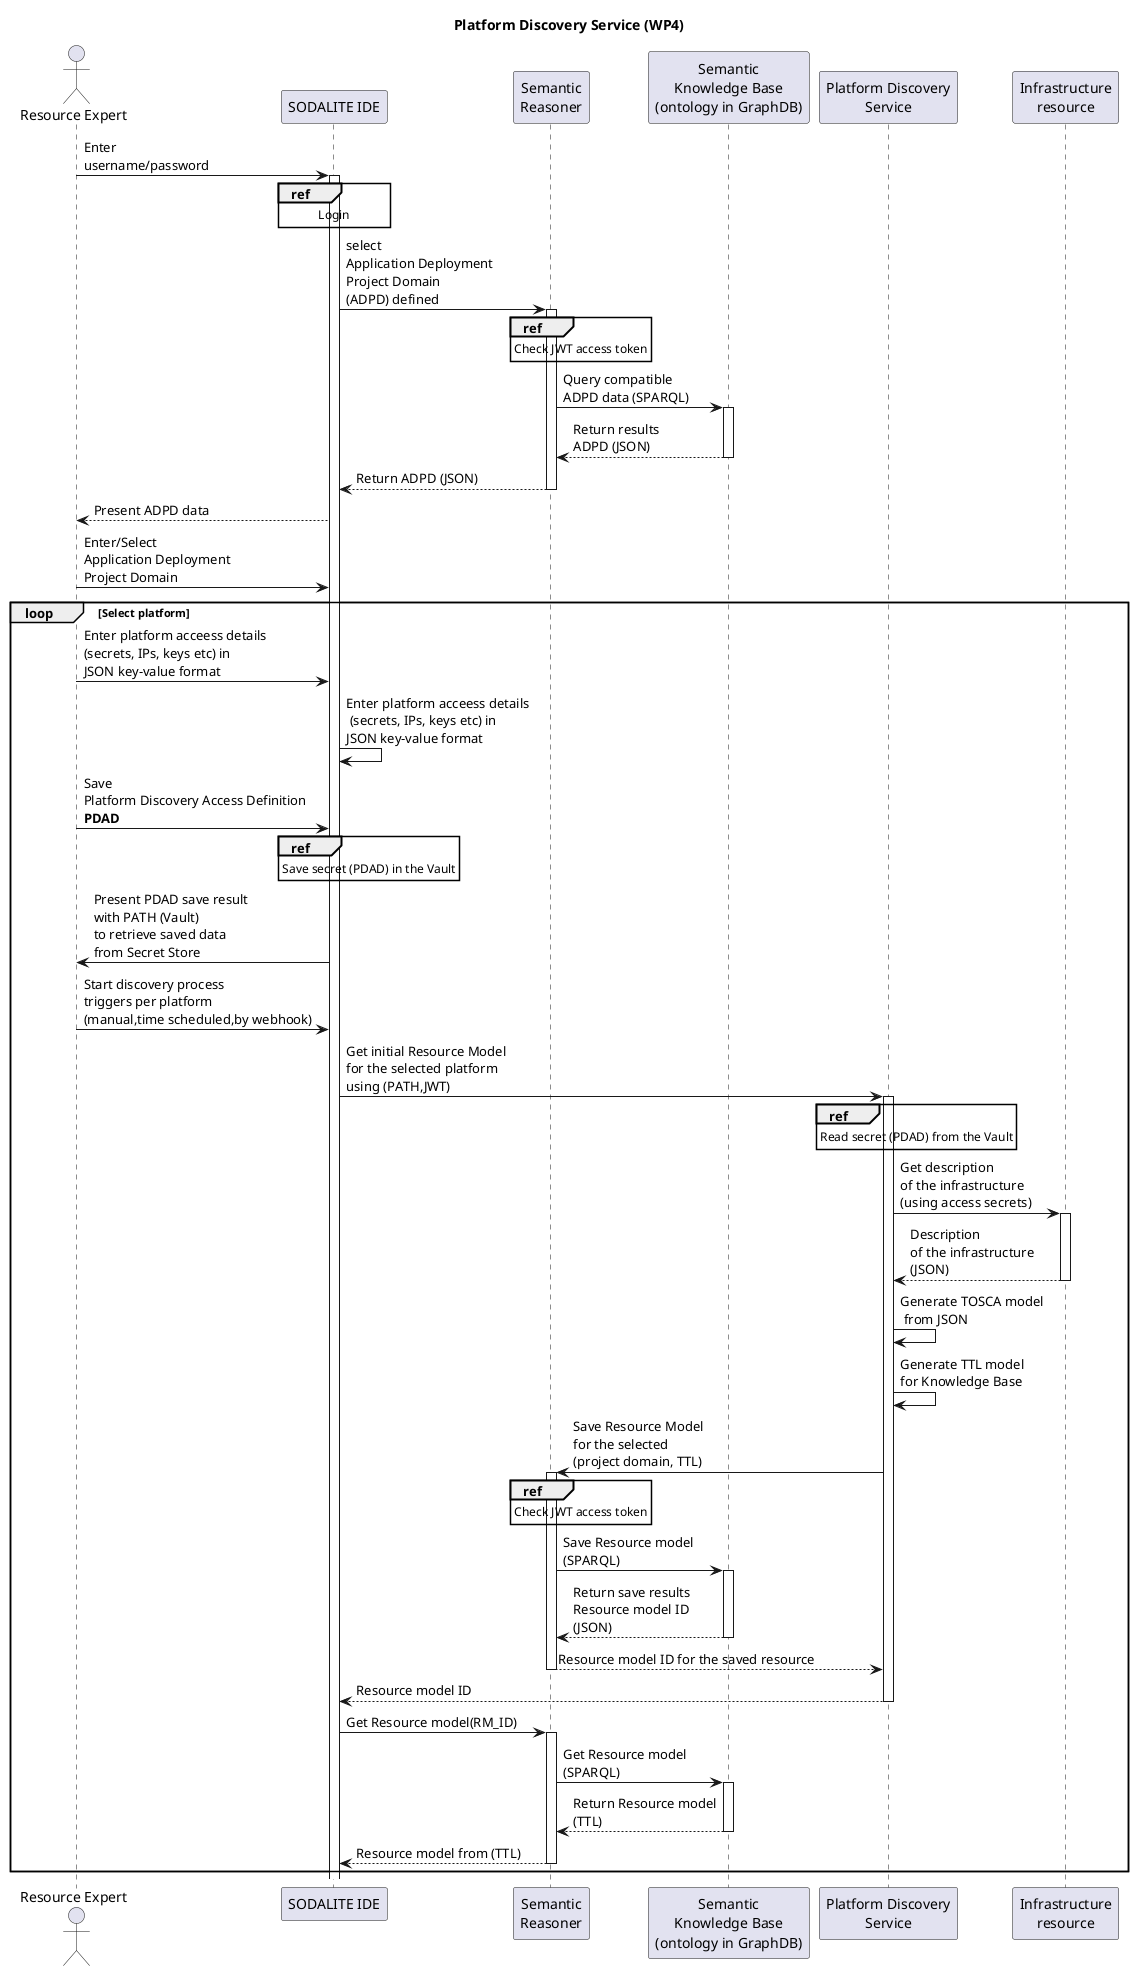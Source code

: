 @startuml

title Platform Discovery Service (WP4)

actor "Resource Expert" as re
participant "SODALITE IDE" as editor
participant "Semantic\nReasoner" as reasoner
participant "Semantic\nKnowledge Base\n(ontology in GraphDB)" as ontology
participant "Platform Discovery\nService" as PDS
participant "Infrastructure\nresource" as resource

re->editor: Enter\nusername/password

activate editor
ref over editor: Login

editor->reasoner:  select\nApplication Deployment\nProject Domain\n(ADPD) defined
activate reasoner
ref over reasoner: Check JWT access token

reasoner->ontology: Query compatible\nADPD data (SPARQL)
activate ontology
ontology-->reasoner: Return results\nADPD (JSON)
deactivate ontology
reasoner-->editor: Return ADPD (JSON)
deactivate reasoner
editor-->re: Present ADPD data
re->editor: Enter/Select\nApplication Deployment\nProject Domain

loop Select platform
    re->editor: Enter platform acceess details\n(secrets, IPs, keys etc) in\nJSON key-value format
    editor->editor: Enter platform acceess details\n (secrets, IPs, keys etc) in\nJSON key-value format
    'Save the data to secret store as a set of key-value entries (on a uniquiely defined namespace project/platform)
    re->editor: Save\nPlatform Discovery Access Definition\n<b>PDAD

    ref over editor: Save secret (PDAD) in the Vault
    editor->re: Present PDAD save result\nwith PATH (Vault)\nto retrieve saved data\nfrom Secret Store

    re->editor: Start discovery process\ntriggers per platform\n(manual,time scheduled,by webhook)

    editor->PDS: Get initial Resource Model\nfor the selected platform\nusing (PATH,JWT)
    activate PDS
    ref over PDS: Read secret (PDAD) from the Vault
    PDS->resource: Get description\nof the infrastructure\n(using access secrets)
    activate resource
    resource-->PDS: Description\nof the infrastructure\n(JSON)
    deactivate resource

    PDS->PDS: Generate TOSCA model\n from JSON
    PDS->PDS: Generate TTL model\nfor Knowledge Base

    PDS->reasoner: Save Resource Model\nfor the selected\n(project domain, TTL)

    activate reasoner
    ref over reasoner: Check JWT access token
    reasoner->ontology: Save Resource model\n(SPARQL)
    activate ontology
    ontology-->reasoner: Return save results\nResource model ID\n(JSON)
    deactivate ontology
    reasoner-->PDS: Resource model ID for the saved resource
    deactivate reasoner

    PDS-->editor: Resource model ID
    deactivate PDS

    editor->reasoner: Get Resource model(RM_ID)
    activate reasoner

    reasoner->ontology: Get Resource model\n(SPARQL)
    activate ontology
    ontology-->reasoner: Return Resource model\n(TTL)
    deactivate ontology

    reasoner-->editor: Resource model from (TTL)
    deactivate reasoner
    deactivate PDS

end
@enduml
